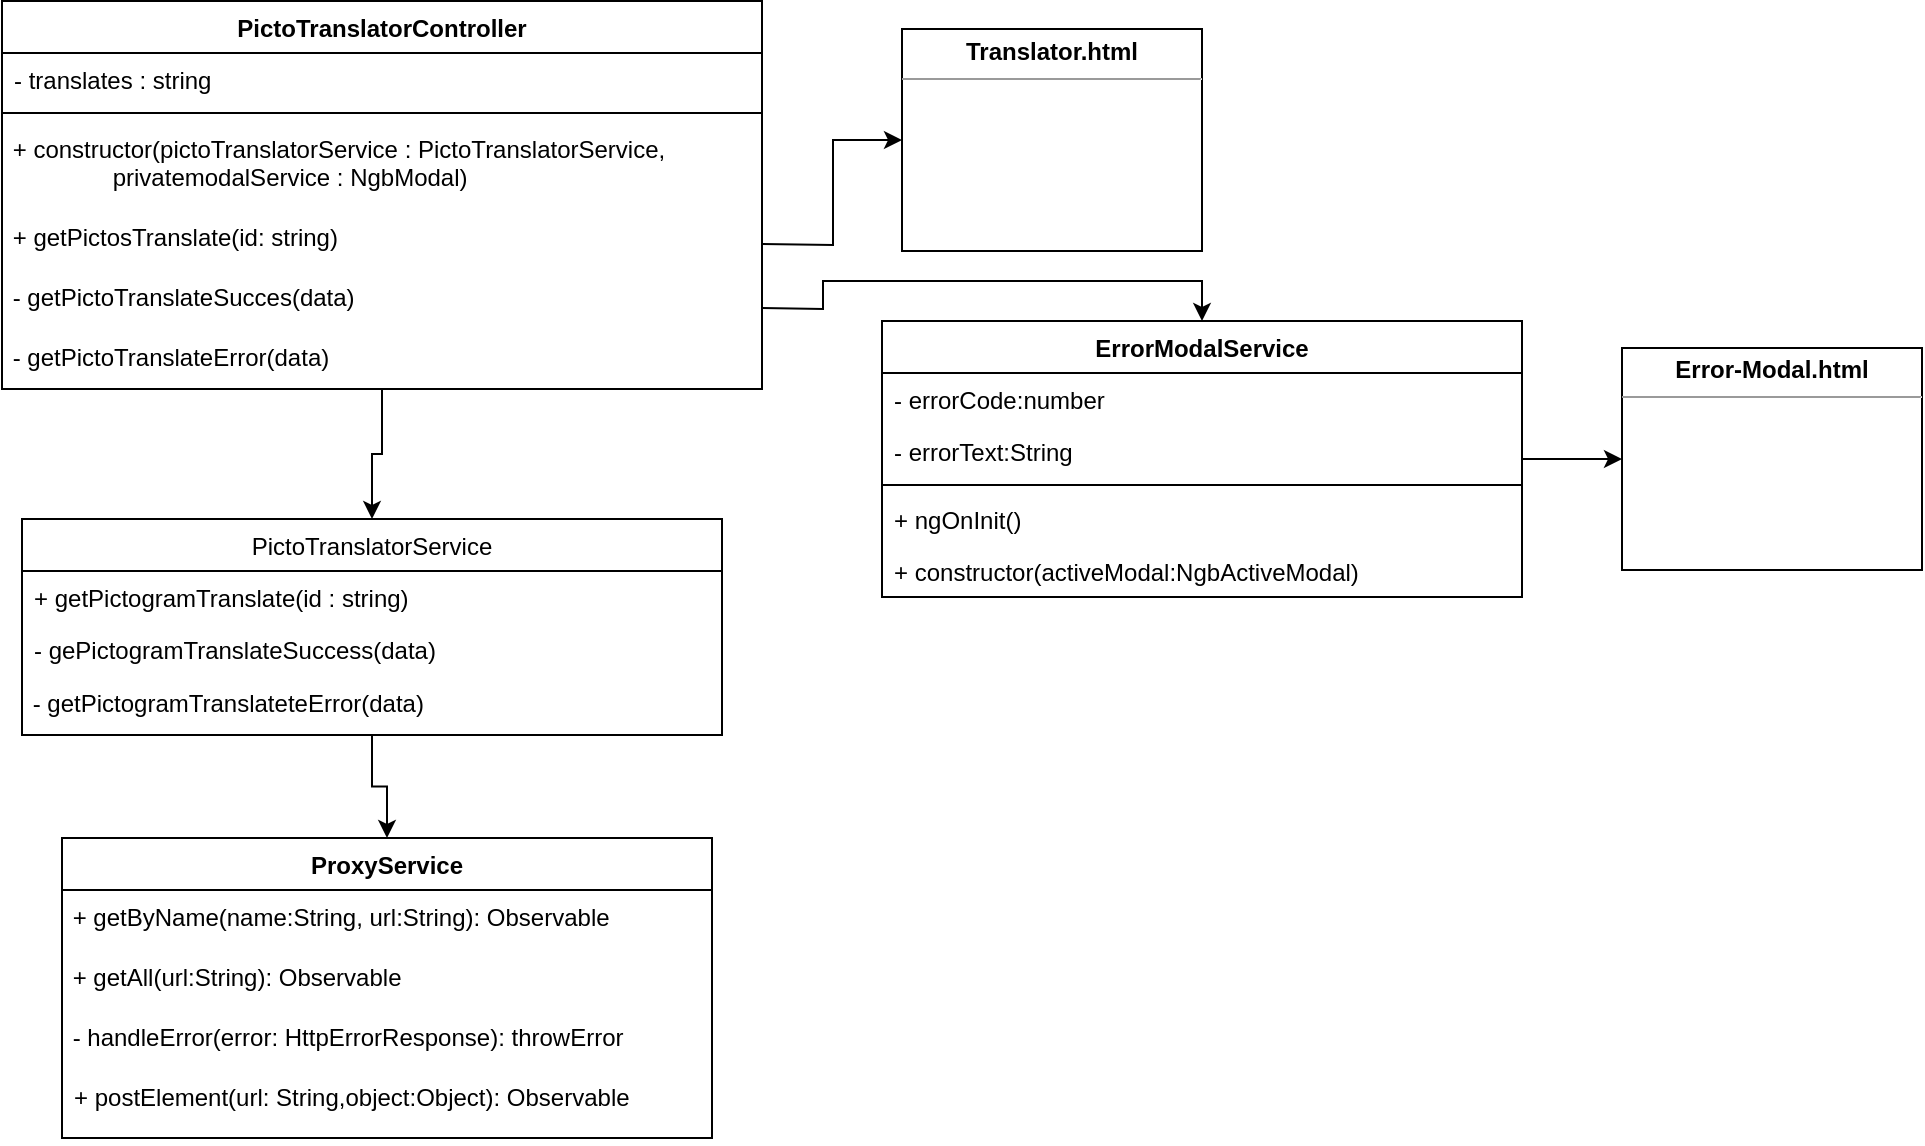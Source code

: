 <mxfile version="10.6.0" type="device"><diagram id="5gX58dffcTIRtIj9M9QZ" name="Page-1"><mxGraphModel dx="1394" dy="747" grid="1" gridSize="10" guides="1" tooltips="1" connect="1" arrows="1" fold="1" page="1" pageScale="1" pageWidth="827" pageHeight="1169" math="0" shadow="0"><root><mxCell id="0"/><mxCell id="1" parent="0"/><mxCell id="QbJqC6ewvH5GBwrqhguW-1" value="ProxyService" style="swimlane;fontStyle=1;align=center;verticalAlign=top;childLayout=stackLayout;horizontal=1;startSize=26;horizontalStack=0;resizeParent=1;resizeParentMax=0;resizeLast=0;collapsible=1;marginBottom=0;" vertex="1" parent="1"><mxGeometry x="510" y="530" width="325" height="150" as="geometry"/></mxCell><mxCell id="QbJqC6ewvH5GBwrqhguW-2" value="&amp;nbsp;+ getByName(name:String, url:String): Observable" style="text;html=1;" vertex="1" parent="QbJqC6ewvH5GBwrqhguW-1"><mxGeometry y="26" width="325" height="30" as="geometry"/></mxCell><mxCell id="QbJqC6ewvH5GBwrqhguW-3" value="&amp;nbsp;+ getAll(url:String): Observable" style="text;html=1;" vertex="1" parent="QbJqC6ewvH5GBwrqhguW-1"><mxGeometry y="56" width="325" height="30" as="geometry"/></mxCell><mxCell id="QbJqC6ewvH5GBwrqhguW-4" value="&amp;nbsp;- handleError(error: HttpErrorResponse): throwError" style="text;html=1;" vertex="1" parent="QbJqC6ewvH5GBwrqhguW-1"><mxGeometry y="86" width="325" height="30" as="geometry"/></mxCell><mxCell id="QbJqC6ewvH5GBwrqhguW-5" value="+ postElement(url: String,object:Object): Observable" style="text;strokeColor=none;fillColor=none;align=left;verticalAlign=top;spacingLeft=4;spacingRight=4;overflow=hidden;rotatable=0;points=[[0,0.5],[1,0.5]];portConstraint=eastwest;" vertex="1" parent="QbJqC6ewvH5GBwrqhguW-1"><mxGeometry y="116" width="325" height="34" as="geometry"/></mxCell><mxCell id="QbJqC6ewvH5GBwrqhguW-6" value="" style="edgeStyle=orthogonalEdgeStyle;rounded=0;orthogonalLoop=1;jettySize=auto;html=1;" edge="1" parent="1" source="QbJqC6ewvH5GBwrqhguW-7" target="QbJqC6ewvH5GBwrqhguW-13"><mxGeometry relative="1" as="geometry"><mxPoint x="1065" y="860" as="targetPoint"/></mxGeometry></mxCell><mxCell id="QbJqC6ewvH5GBwrqhguW-7" value="ErrorModalService" style="swimlane;fontStyle=1;align=center;verticalAlign=top;childLayout=stackLayout;horizontal=1;startSize=26;horizontalStack=0;resizeParent=1;resizeParentMax=0;resizeLast=0;collapsible=1;marginBottom=0;" vertex="1" parent="1"><mxGeometry x="920" y="271.5" width="320" height="138" as="geometry"/></mxCell><mxCell id="QbJqC6ewvH5GBwrqhguW-8" value="- errorCode:number&#10;&#10;" style="text;strokeColor=none;fillColor=none;align=left;verticalAlign=top;spacingLeft=4;spacingRight=4;overflow=hidden;rotatable=0;points=[[0,0.5],[1,0.5]];portConstraint=eastwest;" vertex="1" parent="QbJqC6ewvH5GBwrqhguW-7"><mxGeometry y="26" width="320" height="26" as="geometry"/></mxCell><mxCell id="QbJqC6ewvH5GBwrqhguW-9" value="- errorText:String&#10;&#10;" style="text;strokeColor=none;fillColor=none;align=left;verticalAlign=top;spacingLeft=4;spacingRight=4;overflow=hidden;rotatable=0;points=[[0,0.5],[1,0.5]];portConstraint=eastwest;" vertex="1" parent="QbJqC6ewvH5GBwrqhguW-7"><mxGeometry y="52" width="320" height="26" as="geometry"/></mxCell><mxCell id="QbJqC6ewvH5GBwrqhguW-10" value="" style="line;strokeWidth=1;fillColor=none;align=left;verticalAlign=middle;spacingTop=-1;spacingLeft=3;spacingRight=3;rotatable=0;labelPosition=right;points=[];portConstraint=eastwest;" vertex="1" parent="QbJqC6ewvH5GBwrqhguW-7"><mxGeometry y="78" width="320" height="8" as="geometry"/></mxCell><mxCell id="QbJqC6ewvH5GBwrqhguW-11" value="+ ngOnInit()" style="text;strokeColor=none;fillColor=none;align=left;verticalAlign=top;spacingLeft=4;spacingRight=4;overflow=hidden;rotatable=0;points=[[0,0.5],[1,0.5]];portConstraint=eastwest;" vertex="1" parent="QbJqC6ewvH5GBwrqhguW-7"><mxGeometry y="86" width="320" height="26" as="geometry"/></mxCell><mxCell id="QbJqC6ewvH5GBwrqhguW-12" value="+ constructor(activeModal:NgbActiveModal)&#10;" style="text;strokeColor=none;fillColor=none;align=left;verticalAlign=top;spacingLeft=4;spacingRight=4;overflow=hidden;rotatable=0;points=[[0,0.5],[1,0.5]];portConstraint=eastwest;" vertex="1" parent="QbJqC6ewvH5GBwrqhguW-7"><mxGeometry y="112" width="320" height="26" as="geometry"/></mxCell><mxCell id="QbJqC6ewvH5GBwrqhguW-13" value="&lt;p style=&quot;margin: 0px ; margin-top: 4px ; text-align: center&quot;&gt;&lt;b&gt;Error-Modal.html&lt;/b&gt;&lt;/p&gt;&lt;hr size=&quot;1&quot;&gt;&lt;p style=&quot;margin: 0px ; margin-left: 4px&quot;&gt;&lt;/p&gt;&lt;p style=&quot;margin: 0px ; margin-left: 4px&quot;&gt;&lt;br&gt;&lt;/p&gt;" style="verticalAlign=top;align=left;overflow=fill;fontSize=12;fontFamily=Helvetica;html=1;" vertex="1" parent="1"><mxGeometry x="1290" y="285" width="150" height="111" as="geometry"/></mxCell><mxCell id="QbJqC6ewvH5GBwrqhguW-14" value="PictoTranslatorController&#10;" style="swimlane;fontStyle=1;align=center;verticalAlign=top;childLayout=stackLayout;horizontal=1;startSize=26;horizontalStack=0;resizeParent=1;resizeParentMax=0;resizeLast=0;collapsible=1;marginBottom=0;" vertex="1" parent="1"><mxGeometry x="480" y="111.5" width="380" height="194" as="geometry"/></mxCell><mxCell id="QbJqC6ewvH5GBwrqhguW-16" value="- translates : string" style="text;strokeColor=none;fillColor=none;align=left;verticalAlign=top;spacingLeft=4;spacingRight=4;overflow=hidden;rotatable=0;points=[[0,0.5],[1,0.5]];portConstraint=eastwest;" vertex="1" parent="QbJqC6ewvH5GBwrqhguW-14"><mxGeometry y="26" width="380" height="26" as="geometry"/></mxCell><mxCell id="QbJqC6ewvH5GBwrqhguW-17" value="" style="line;strokeWidth=1;fillColor=none;align=left;verticalAlign=middle;spacingTop=-1;spacingLeft=3;spacingRight=3;rotatable=0;labelPosition=right;points=[];portConstraint=eastwest;" vertex="1" parent="QbJqC6ewvH5GBwrqhguW-14"><mxGeometry y="52" width="380" height="8" as="geometry"/></mxCell><mxCell id="QbJqC6ewvH5GBwrqhguW-19" value="&amp;nbsp;+&amp;nbsp;&lt;span&gt;constructor&lt;/span&gt;&lt;span&gt;(&lt;/span&gt;&lt;span&gt;pictoTranslatorService&amp;nbsp;&lt;/span&gt;&lt;span&gt;:&amp;nbsp;&lt;/span&gt;&lt;span&gt;PictoTranslatorService&lt;/span&gt;&lt;span&gt;,&lt;br&gt;&lt;/span&gt;&lt;span&gt;&amp;nbsp; &amp;nbsp; &amp;nbsp; &amp;nbsp; &amp;nbsp; &amp;nbsp; &amp;nbsp; &amp;nbsp; private&lt;/span&gt;&lt;span&gt;modalService&amp;nbsp;&lt;/span&gt;&lt;span&gt;:&amp;nbsp;&lt;/span&gt;&lt;span&gt;NgbModal&lt;/span&gt;&lt;span&gt;)&amp;nbsp;&lt;/span&gt;&lt;br&gt;" style="text;html=1;" vertex="1" parent="QbJqC6ewvH5GBwrqhguW-14"><mxGeometry y="60" width="380" height="44" as="geometry"/></mxCell><mxCell id="QbJqC6ewvH5GBwrqhguW-21" value="&amp;nbsp;+&amp;nbsp;&lt;span&gt;getPictosTranslate(id: string)&lt;/span&gt;" style="text;html=1;" vertex="1" parent="QbJqC6ewvH5GBwrqhguW-14"><mxGeometry y="104" width="380" height="30" as="geometry"/></mxCell><mxCell id="QbJqC6ewvH5GBwrqhguW-23" value="&amp;nbsp;- getPictoTranslateSucces(data)" style="text;html=1;" vertex="1" parent="QbJqC6ewvH5GBwrqhguW-14"><mxGeometry y="134" width="380" height="30" as="geometry"/></mxCell><mxCell id="QbJqC6ewvH5GBwrqhguW-24" value="&amp;nbsp;- getPictoTranslateError(data)" style="text;html=1;" vertex="1" parent="QbJqC6ewvH5GBwrqhguW-14"><mxGeometry y="164" width="380" height="30" as="geometry"/></mxCell><mxCell id="QbJqC6ewvH5GBwrqhguW-25" value="&lt;p style=&quot;margin: 0px ; margin-top: 4px ; text-align: center&quot;&gt;&lt;b&gt;Translator.html&lt;/b&gt;&lt;/p&gt;&lt;hr size=&quot;1&quot;&gt;&lt;p style=&quot;margin: 0px ; margin-left: 4px&quot;&gt;&lt;/p&gt;&lt;p style=&quot;margin: 0px ; margin-left: 4px&quot;&gt;&lt;br&gt;&lt;/p&gt;" style="verticalAlign=top;align=left;overflow=fill;fontSize=12;fontFamily=Helvetica;html=1;" vertex="1" parent="1"><mxGeometry x="930" y="125.5" width="150" height="111" as="geometry"/></mxCell><mxCell id="QbJqC6ewvH5GBwrqhguW-26" style="edgeStyle=orthogonalEdgeStyle;rounded=0;orthogonalLoop=1;jettySize=auto;html=1;" edge="1" parent="1" source="QbJqC6ewvH5GBwrqhguW-27" target="QbJqC6ewvH5GBwrqhguW-1"><mxGeometry relative="1" as="geometry"/></mxCell><mxCell id="QbJqC6ewvH5GBwrqhguW-27" value="PictoTranslatorService" style="swimlane;fontStyle=0;childLayout=stackLayout;horizontal=1;startSize=26;fillColor=none;horizontalStack=0;resizeParent=1;resizeParentMax=0;resizeLast=0;collapsible=1;marginBottom=0;" vertex="1" parent="1"><mxGeometry x="490" y="370.5" width="350" height="108" as="geometry"/></mxCell><mxCell id="QbJqC6ewvH5GBwrqhguW-28" value="+ getPictogramTranslate(id : string)&#10;" style="text;strokeColor=none;fillColor=none;align=left;verticalAlign=top;spacingLeft=4;spacingRight=4;overflow=hidden;rotatable=0;points=[[0,0.5],[1,0.5]];portConstraint=eastwest;" vertex="1" parent="QbJqC6ewvH5GBwrqhguW-27"><mxGeometry y="26" width="350" height="26" as="geometry"/></mxCell><mxCell id="QbJqC6ewvH5GBwrqhguW-29" value="- gePictogramTranslateSuccess(data)" style="text;strokeColor=none;fillColor=none;align=left;verticalAlign=top;spacingLeft=4;spacingRight=4;overflow=hidden;rotatable=0;points=[[0,0.5],[1,0.5]];portConstraint=eastwest;" vertex="1" parent="QbJqC6ewvH5GBwrqhguW-27"><mxGeometry y="52" width="350" height="26" as="geometry"/></mxCell><mxCell id="QbJqC6ewvH5GBwrqhguW-30" value="&amp;nbsp;- getPictogramTranslateteError(data)" style="text;html=1;" vertex="1" parent="QbJqC6ewvH5GBwrqhguW-27"><mxGeometry y="78" width="350" height="30" as="geometry"/></mxCell><mxCell id="QbJqC6ewvH5GBwrqhguW-31" style="edgeStyle=orthogonalEdgeStyle;rounded=0;orthogonalLoop=1;jettySize=auto;html=1;" edge="1" parent="1" source="QbJqC6ewvH5GBwrqhguW-24" target="QbJqC6ewvH5GBwrqhguW-27"><mxGeometry relative="1" as="geometry"/></mxCell><mxCell id="QbJqC6ewvH5GBwrqhguW-32" style="edgeStyle=orthogonalEdgeStyle;rounded=0;orthogonalLoop=1;jettySize=auto;html=1;exitX=1;exitY=0.5;exitDx=0;exitDy=0;" edge="1" parent="1" target="QbJqC6ewvH5GBwrqhguW-25"><mxGeometry relative="1" as="geometry"><mxPoint x="860" y="233" as="sourcePoint"/></mxGeometry></mxCell><mxCell id="QbJqC6ewvH5GBwrqhguW-33" style="edgeStyle=orthogonalEdgeStyle;rounded=0;orthogonalLoop=1;jettySize=auto;html=1;" edge="1" parent="1" target="QbJqC6ewvH5GBwrqhguW-7"><mxGeometry relative="1" as="geometry"><mxPoint x="860" y="265" as="sourcePoint"/></mxGeometry></mxCell></root></mxGraphModel></diagram></mxfile>